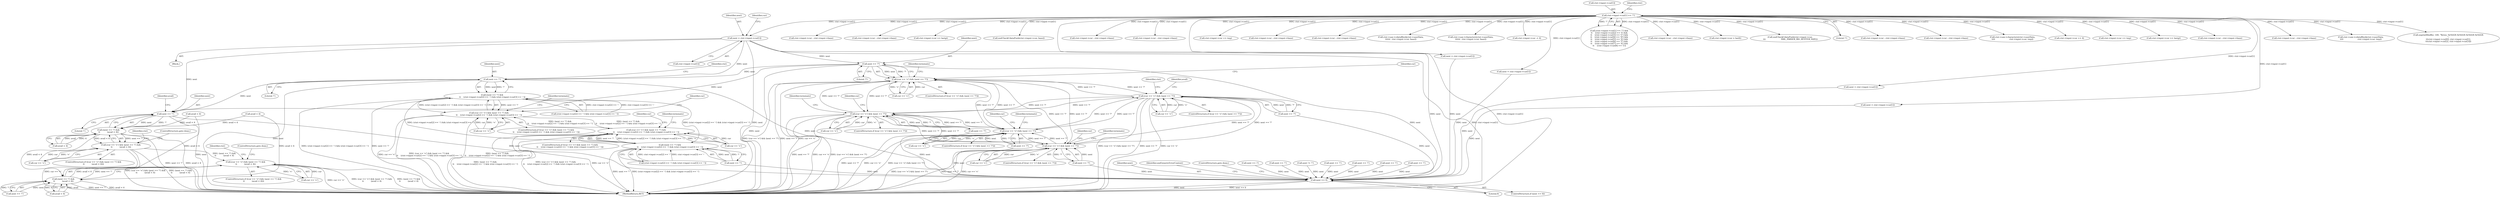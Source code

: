 digraph "0_Chrome_44a637b47793512bfb1d2589d43b8dc492a97629_1@array" {
"1002437" [label="(Call,next = ctxt->input->cur[1])"];
"1001408" [label="(Call,ctxt->input->cur[1] == '!')"];
"1002451" [label="(Call,next == '?')"];
"1002447" [label="(Call,(cur == '<') && (next == '?'))"];
"1000604" [label="(Call,(cur == '<') && (next == '?'))"];
"1001291" [label="(Call,(cur == '<') && (next == '?'))"];
"1002077" [label="(Call,(cur == '<') && (next == '?'))"];
"1002644" [label="(Call,(cur == '<') && (next == '?'))"];
"1002479" [label="(Call,next == '!')"];
"1002478" [label="(Call,(next == '!') &&\n\t\t    (ctxt->input->cur[2] == '-') && (ctxt->input->cur[3] == '-'))"];
"1002474" [label="(Call,(cur == '<') && (next == '!') &&\n\t\t    (ctxt->input->cur[2] == '-') && (ctxt->input->cur[3] == '-'))"];
"1002676" [label="(Call,(cur == '<') && (next == '!') &&\n\t\t    (ctxt->input->cur[2] == '-') && (ctxt->input->cur[3] == '-'))"];
"1002680" [label="(Call,(next == '!') &&\n\t\t    (ctxt->input->cur[2] == '-') && (ctxt->input->cur[3] == '-'))"];
"1002531" [label="(Call,next == '!')"];
"1002530" [label="(Call,(next == '!') &&\n\t\t           (avail < 4))"];
"1002526" [label="(Call,(cur == '<') && (next == '!') &&\n\t\t           (avail < 4))"];
"1002728" [label="(Call,(cur == '<') && (next == '!') &&\n\t\t           (avail < 4))"];
"1002732" [label="(Call,(next == '!') &&\n\t\t           (avail < 4))"];
"1003103" [label="(Call,next == 0)"];
"1000949" [label="(Call,ctxt->input->cur >= lastgt)"];
"1002475" [label="(Call,cur == '<')"];
"1001290" [label="(ControlStructure,if ((cur == '<') && (next == '?')))"];
"1002534" [label="(Call,avail < 4)"];
"1002740" [label="(ControlStructure,goto done;)"];
"1002728" [label="(Call,(cur == '<') && (next == '!') &&\n\t\t           (avail < 4))"];
"1002018" [label="(Call,ctxt->input->cur - ctxt->input->base)"];
"1002528" [label="(Identifier,cur)"];
"1002451" [label="(Call,next == '?')"];
"1002676" [label="(Call,(cur == '<') && (next == '!') &&\n\t\t    (ctxt->input->cur[2] == '-') && (ctxt->input->cur[3] == '-'))"];
"1000316" [label="(Call,ctxt->input->cur - ctxt->input->base)"];
"1001804" [label="(Call,ctxt->sax->cdataBlock(ctxt->userData,\n\t\t\t\t                      ctxt->input->cur, tmp))"];
"1002458" [label="(Identifier,terminate)"];
"1003285" [label="(Call,snprintf(buffer, 149, \"Bytes: 0x%02X 0x%02X 0x%02X 0x%02X\n\",\n\t\t\tctxt->input->cur[0], ctxt->input->cur[1],\n\t\t\tctxt->input->cur[2], ctxt->input->cur[3]))"];
"1002707" [label="(Identifier,terminate)"];
"1000373" [label="(Call,ctxt->input->cur - ctxt->input->base)"];
"1002543" [label="(Identifier,ctxt)"];
"1002533" [label="(Literal,'!')"];
"1002527" [label="(Call,cur == '<')"];
"1001302" [label="(Identifier,terminate)"];
"1002474" [label="(Call,(cur == '<') && (next == '!') &&\n\t\t    (ctxt->input->cur[2] == '-') && (ctxt->input->cur[3] == '-'))"];
"1002171" [label="(Call,next == '!')"];
"1002412" [label="(Call,ctxt->input->cur - ctxt->input->base)"];
"1002088" [label="(Identifier,terminate)"];
"1002730" [label="(Identifier,cur)"];
"1002067" [label="(Call,next = ctxt->input->cur[1])"];
"1002437" [label="(Call,next = ctxt->input->cur[1])"];
"1001502" [label="(Call,next == '!')"];
"1001640" [label="(Call,ctxt->input->cur >= lastgt)"];
"1002452" [label="(Identifier,next)"];
"1002645" [label="(Call,cur == '<')"];
"1000603" [label="(ControlStructure,if ((cur == '<') && (next == '?')))"];
"1001255" [label="(Call,next = ctxt->input->cur[1])"];
"1003104" [label="(Identifier,next)"];
"1003107" [label="(Identifier,xmlGenericErrorContext)"];
"1001846" [label="(Call,xmlCheckCdataPush(ctxt->input->cur, base))"];
"1002526" [label="(Call,(cur == '<') && (next == '!') &&\n\t\t           (avail < 4))"];
"1002585" [label="(Call,ctxt->input->cur - ctxt->input->base)"];
"1002078" [label="(Call,cur == '<')"];
"1002675" [label="(ControlStructure,if ((cur == '<') && (next == '!') &&\n\t\t    (ctxt->input->cur[2] == '-') && (ctxt->input->cur[3] == '-')))"];
"1002678" [label="(Identifier,cur)"];
"1002525" [label="(ControlStructure,if ((cur == '<') && (next == '!') &&\n\t\t           (avail < 4)))"];
"1003109" [label="(ControlStructure,goto done;)"];
"1002448" [label="(Call,cur == '<')"];
"1002784" [label="(Call,ctxt->input->cur - ctxt->input->base)"];
"1002438" [label="(Identifier,next)"];
"1002111" [label="(Identifier,cur)"];
"1002479" [label="(Call,next == '!')"];
"1002478" [label="(Call,(next == '!') &&\n\t\t    (ctxt->input->cur[2] == '-') && (ctxt->input->cur[3] == '-'))"];
"1002634" [label="(Call,next = ctxt->input->cur[1])"];
"1003105" [label="(Literal,0)"];
"1002481" [label="(Literal,'!')"];
"1000544" [label="(Call,next = ctxt->input->cur[1])"];
"1002439" [label="(Call,ctxt->input->cur[1])"];
"1002076" [label="(ControlStructure,if ((cur == '<') && (next == '?')))"];
"1002530" [label="(Call,(next == '!') &&\n\t\t           (avail < 4))"];
"1002538" [label="(ControlStructure,goto done;)"];
"1002487" [label="(Identifier,ctxt)"];
"1002643" [label="(ControlStructure,if ((cur == '<') && (next == '?')))"];
"1001866" [label="(Call,ctxt->input->cur += tmp)"];
"1002609" [label="(Call,ctxt->input->cur - ctxt->input->base)"];
"1002744" [label="(Identifier,ctxt)"];
"1002081" [label="(Call,next == '?')"];
"1002388" [label="(Call,ctxt->input->cur - ctxt->input->base)"];
"1002476" [label="(Identifier,cur)"];
"1002482" [label="(Call,(ctxt->input->cur[2] == '-') && (ctxt->input->cur[3] == '-'))"];
"1000809" [label="(Identifier,ctxt)"];
"1000605" [label="(Call,cur == '<')"];
"1002655" [label="(Identifier,terminate)"];
"1002480" [label="(Identifier,next)"];
"1002736" [label="(Call,avail < 4)"];
"1001953" [label="(Call,ctxt->sax->cdataBlock(ctxt->userData,\n\t\t\t\t\t\t  ctxt->input->cur, base))"];
"1001361" [label="(Call,avail < 4)"];
"1001409" [label="(Call,ctxt->input->cur[1])"];
"1002680" [label="(Call,(next == '!') &&\n\t\t    (ctxt->input->cur[2] == '-') && (ctxt->input->cur[3] == '-'))"];
"1002449" [label="(Identifier,cur)"];
"1000614" [label="(Identifier,avail)"];
"1001972" [label="(Call,ctxt->sax->characters(ctxt->userData,\n\t\t\t\t\t\t  ctxt->input->cur, base))"];
"1002453" [label="(Literal,'?')"];
"1002531" [label="(Call,next == '!')"];
"1001379" [label="(Call,ctxt->input->cur -= 4)"];
"1002535" [label="(Identifier,avail)"];
"1001408" [label="(Call,ctxt->input->cur[1] == '!')"];
"1003319" [label="(MethodReturn,RET)"];
"1003103" [label="(Call,next == 0)"];
"1001279" [label="(Call,next == '/')"];
"1001407" [label="(Call,(ctxt->input->cur[1] == '!') &&\n\t\t    (ctxt->input->cur[2] == '[') &&\n\t\t    (ctxt->input->cur[3] == 'C') &&\n\t\t    (ctxt->input->cur[4] == 'D') &&\n\t\t    (ctxt->input->cur[5] == 'A') &&\n\t\t    (ctxt->input->cur[6] == 'T') &&\n\t\t    (ctxt->input->cur[7] == 'A') &&\n\t\t    (ctxt->input->cur[8] == '['))"];
"1002446" [label="(ControlStructure,if ((cur == '<') && (next == '?')))"];
"1002340" [label="(Call,next == '!')"];
"1001422" [label="(Identifier,ctxt)"];
"1002644" [label="(Call,(cur == '<') && (next == '?'))"];
"1000460" [label="(Call,ctxt->input->cur - ctxt->input->base)"];
"1002677" [label="(Call,cur == '<')"];
"1001319" [label="(Call,next != '!')"];
"1001291" [label="(Call,(cur == '<') && (next == '?'))"];
"1001557" [label="(Call,ctxt->input->cur > lastlt)"];
"1002733" [label="(Call,next == '!')"];
"1002447" [label="(Call,(cur == '<') && (next == '?'))"];
"1002684" [label="(Call,(ctxt->input->cur[2] == '-') && (ctxt->input->cur[3] == '-'))"];
"1002077" [label="(Call,(cur == '<') && (next == '?'))"];
"1002681" [label="(Call,next == '!')"];
"1002727" [label="(ControlStructure,if ((cur == '<') && (next == '!') &&\n\t\t           (avail < 4)))"];
"1001760" [label="(Call,xmlCheckCdataPush(ctxt->input->cur, \n\t\t\t                        XML_PARSER_BIG_BUFFER_SIZE))"];
"1000494" [label="(Call,avail < 4)"];
"1002505" [label="(Identifier,terminate)"];
"1001416" [label="(Literal,'!')"];
"1002532" [label="(Identifier,next)"];
"1001901" [label="(Call,ctxt->input->cur - ctxt->input->base)"];
"1003102" [label="(ControlStructure,if (next == 0))"];
"1001292" [label="(Call,cur == '<')"];
"1002732" [label="(Call,(next == '!') &&\n\t\t           (avail < 4))"];
"1002648" [label="(Call,next == '?')"];
"1002042" [label="(Call,ctxt->input->cur - ctxt->input->base)"];
"1001317" [label="(Identifier,cur)"];
"1001336" [label="(Call,next == '!')"];
"1002729" [label="(Call,cur == '<')"];
"1002473" [label="(ControlStructure,if ((cur == '<') && (next == '!') &&\n\t\t    (ctxt->input->cur[2] == '-') && (ctxt->input->cur[3] == '-')))"];
"1000480" [label="(Block,)"];
"1000604" [label="(Call,(cur == '<') && (next == '?'))"];
"1001295" [label="(Call,next == '?')"];
"1001823" [label="(Call,ctxt->sax->characters(ctxt->userData,\n\t\t\t\t                      ctxt->input->cur, tmp))"];
"1001365" [label="(Call,ctxt->input->cur += 4)"];
"1001776" [label="(Call,ctxt->input->cur += tmp)"];
"1000608" [label="(Call,next == '?')"];
"1002114" [label="(Call,next == '!')"];
"1002437" -> "1000480"  [label="AST: "];
"1002437" -> "1002439"  [label="CFG: "];
"1002438" -> "1002437"  [label="AST: "];
"1002439" -> "1002437"  [label="AST: "];
"1002449" -> "1002437"  [label="CFG: "];
"1002437" -> "1003319"  [label="DDG: next"];
"1002437" -> "1003319"  [label="DDG: ctxt->input->cur[1]"];
"1001408" -> "1002437"  [label="DDG: ctxt->input->cur[1]"];
"1002437" -> "1002451"  [label="DDG: next"];
"1002437" -> "1002479"  [label="DDG: next"];
"1002437" -> "1002531"  [label="DDG: next"];
"1002437" -> "1003103"  [label="DDG: next"];
"1001408" -> "1001407"  [label="AST: "];
"1001408" -> "1001416"  [label="CFG: "];
"1001409" -> "1001408"  [label="AST: "];
"1001416" -> "1001408"  [label="AST: "];
"1001422" -> "1001408"  [label="CFG: "];
"1001407" -> "1001408"  [label="CFG: "];
"1001408" -> "1003319"  [label="DDG: ctxt->input->cur[1]"];
"1001408" -> "1000316"  [label="DDG: ctxt->input->cur[1]"];
"1001408" -> "1000373"  [label="DDG: ctxt->input->cur[1]"];
"1001408" -> "1000460"  [label="DDG: ctxt->input->cur[1]"];
"1001408" -> "1000544"  [label="DDG: ctxt->input->cur[1]"];
"1001408" -> "1000949"  [label="DDG: ctxt->input->cur[1]"];
"1001408" -> "1001255"  [label="DDG: ctxt->input->cur[1]"];
"1001408" -> "1001365"  [label="DDG: ctxt->input->cur[1]"];
"1001408" -> "1001379"  [label="DDG: ctxt->input->cur[1]"];
"1001408" -> "1001407"  [label="DDG: ctxt->input->cur[1]"];
"1001408" -> "1001407"  [label="DDG: '!'"];
"1001408" -> "1001557"  [label="DDG: ctxt->input->cur[1]"];
"1001408" -> "1001640"  [label="DDG: ctxt->input->cur[1]"];
"1001408" -> "1001760"  [label="DDG: ctxt->input->cur[1]"];
"1001408" -> "1001776"  [label="DDG: ctxt->input->cur[1]"];
"1001408" -> "1001804"  [label="DDG: ctxt->input->cur[1]"];
"1001408" -> "1001823"  [label="DDG: ctxt->input->cur[1]"];
"1001408" -> "1001846"  [label="DDG: ctxt->input->cur[1]"];
"1001408" -> "1001866"  [label="DDG: ctxt->input->cur[1]"];
"1001408" -> "1001901"  [label="DDG: ctxt->input->cur[1]"];
"1001408" -> "1001953"  [label="DDG: ctxt->input->cur[1]"];
"1001408" -> "1001972"  [label="DDG: ctxt->input->cur[1]"];
"1001408" -> "1002018"  [label="DDG: ctxt->input->cur[1]"];
"1001408" -> "1002042"  [label="DDG: ctxt->input->cur[1]"];
"1001408" -> "1002067"  [label="DDG: ctxt->input->cur[1]"];
"1001408" -> "1002388"  [label="DDG: ctxt->input->cur[1]"];
"1001408" -> "1002412"  [label="DDG: ctxt->input->cur[1]"];
"1001408" -> "1002585"  [label="DDG: ctxt->input->cur[1]"];
"1001408" -> "1002609"  [label="DDG: ctxt->input->cur[1]"];
"1001408" -> "1002634"  [label="DDG: ctxt->input->cur[1]"];
"1001408" -> "1002784"  [label="DDG: ctxt->input->cur[1]"];
"1001408" -> "1003285"  [label="DDG: ctxt->input->cur[1]"];
"1002451" -> "1002447"  [label="AST: "];
"1002451" -> "1002453"  [label="CFG: "];
"1002452" -> "1002451"  [label="AST: "];
"1002453" -> "1002451"  [label="AST: "];
"1002447" -> "1002451"  [label="CFG: "];
"1002451" -> "1003319"  [label="DDG: next"];
"1002451" -> "1002447"  [label="DDG: next"];
"1002451" -> "1002447"  [label="DDG: '?'"];
"1002451" -> "1002479"  [label="DDG: next"];
"1002451" -> "1002531"  [label="DDG: next"];
"1002451" -> "1003103"  [label="DDG: next"];
"1002447" -> "1002446"  [label="AST: "];
"1002447" -> "1002448"  [label="CFG: "];
"1002448" -> "1002447"  [label="AST: "];
"1002458" -> "1002447"  [label="CFG: "];
"1002476" -> "1002447"  [label="CFG: "];
"1002447" -> "1003319"  [label="DDG: next == '?'"];
"1002447" -> "1003319"  [label="DDG: cur == '<'"];
"1002447" -> "1003319"  [label="DDG: (cur == '<') && (next == '?')"];
"1002447" -> "1000604"  [label="DDG: next == '?'"];
"1002447" -> "1001291"  [label="DDG: next == '?'"];
"1002447" -> "1002077"  [label="DDG: next == '?'"];
"1002448" -> "1002447"  [label="DDG: cur"];
"1002448" -> "1002447"  [label="DDG: '<'"];
"1001291" -> "1002447"  [label="DDG: next == '?'"];
"1002644" -> "1002447"  [label="DDG: next == '?'"];
"1002077" -> "1002447"  [label="DDG: next == '?'"];
"1000604" -> "1002447"  [label="DDG: next == '?'"];
"1002447" -> "1002644"  [label="DDG: next == '?'"];
"1000604" -> "1000603"  [label="AST: "];
"1000604" -> "1000605"  [label="CFG: "];
"1000604" -> "1000608"  [label="CFG: "];
"1000605" -> "1000604"  [label="AST: "];
"1000608" -> "1000604"  [label="AST: "];
"1000614" -> "1000604"  [label="CFG: "];
"1000809" -> "1000604"  [label="CFG: "];
"1000604" -> "1003319"  [label="DDG: next == '?'"];
"1000604" -> "1003319"  [label="DDG: (cur == '<') && (next == '?')"];
"1000604" -> "1003319"  [label="DDG: cur == '<'"];
"1000605" -> "1000604"  [label="DDG: cur"];
"1000605" -> "1000604"  [label="DDG: '<'"];
"1001291" -> "1000604"  [label="DDG: next == '?'"];
"1002644" -> "1000604"  [label="DDG: next == '?'"];
"1002077" -> "1000604"  [label="DDG: next == '?'"];
"1000608" -> "1000604"  [label="DDG: next"];
"1000608" -> "1000604"  [label="DDG: '?'"];
"1000604" -> "1001291"  [label="DDG: next == '?'"];
"1000604" -> "1002077"  [label="DDG: next == '?'"];
"1000604" -> "1002644"  [label="DDG: next == '?'"];
"1001291" -> "1001290"  [label="AST: "];
"1001291" -> "1001292"  [label="CFG: "];
"1001291" -> "1001295"  [label="CFG: "];
"1001292" -> "1001291"  [label="AST: "];
"1001295" -> "1001291"  [label="AST: "];
"1001302" -> "1001291"  [label="CFG: "];
"1001317" -> "1001291"  [label="CFG: "];
"1001291" -> "1003319"  [label="DDG: next == '?'"];
"1001291" -> "1003319"  [label="DDG: cur == '<'"];
"1001291" -> "1003319"  [label="DDG: (cur == '<') && (next == '?')"];
"1001292" -> "1001291"  [label="DDG: cur"];
"1001292" -> "1001291"  [label="DDG: '<'"];
"1002644" -> "1001291"  [label="DDG: next == '?'"];
"1002077" -> "1001291"  [label="DDG: next == '?'"];
"1001295" -> "1001291"  [label="DDG: next"];
"1001295" -> "1001291"  [label="DDG: '?'"];
"1001291" -> "1002077"  [label="DDG: next == '?'"];
"1001291" -> "1002644"  [label="DDG: next == '?'"];
"1002077" -> "1002076"  [label="AST: "];
"1002077" -> "1002078"  [label="CFG: "];
"1002077" -> "1002081"  [label="CFG: "];
"1002078" -> "1002077"  [label="AST: "];
"1002081" -> "1002077"  [label="AST: "];
"1002088" -> "1002077"  [label="CFG: "];
"1002111" -> "1002077"  [label="CFG: "];
"1002077" -> "1003319"  [label="DDG: next == '?'"];
"1002077" -> "1003319"  [label="DDG: cur == '<'"];
"1002077" -> "1003319"  [label="DDG: (cur == '<') && (next == '?')"];
"1002078" -> "1002077"  [label="DDG: cur"];
"1002078" -> "1002077"  [label="DDG: '<'"];
"1002644" -> "1002077"  [label="DDG: next == '?'"];
"1002081" -> "1002077"  [label="DDG: next"];
"1002081" -> "1002077"  [label="DDG: '?'"];
"1002077" -> "1002644"  [label="DDG: next == '?'"];
"1002644" -> "1002643"  [label="AST: "];
"1002644" -> "1002645"  [label="CFG: "];
"1002644" -> "1002648"  [label="CFG: "];
"1002645" -> "1002644"  [label="AST: "];
"1002648" -> "1002644"  [label="AST: "];
"1002655" -> "1002644"  [label="CFG: "];
"1002678" -> "1002644"  [label="CFG: "];
"1002644" -> "1003319"  [label="DDG: next == '?'"];
"1002644" -> "1003319"  [label="DDG: cur == '<'"];
"1002644" -> "1003319"  [label="DDG: (cur == '<') && (next == '?')"];
"1002645" -> "1002644"  [label="DDG: cur"];
"1002645" -> "1002644"  [label="DDG: '<'"];
"1002648" -> "1002644"  [label="DDG: next"];
"1002648" -> "1002644"  [label="DDG: '?'"];
"1002479" -> "1002478"  [label="AST: "];
"1002479" -> "1002481"  [label="CFG: "];
"1002480" -> "1002479"  [label="AST: "];
"1002481" -> "1002479"  [label="AST: "];
"1002487" -> "1002479"  [label="CFG: "];
"1002478" -> "1002479"  [label="CFG: "];
"1002479" -> "1003319"  [label="DDG: next"];
"1002479" -> "1002478"  [label="DDG: next"];
"1002479" -> "1002478"  [label="DDG: '!'"];
"1002479" -> "1002531"  [label="DDG: next"];
"1002479" -> "1003103"  [label="DDG: next"];
"1002478" -> "1002474"  [label="AST: "];
"1002478" -> "1002482"  [label="CFG: "];
"1002482" -> "1002478"  [label="AST: "];
"1002474" -> "1002478"  [label="CFG: "];
"1002478" -> "1003319"  [label="DDG: next == '!'"];
"1002478" -> "1003319"  [label="DDG: (ctxt->input->cur[2] == '-') && (ctxt->input->cur[3] == '-')"];
"1002478" -> "1002474"  [label="DDG: next == '!'"];
"1002478" -> "1002474"  [label="DDG: (ctxt->input->cur[2] == '-') && (ctxt->input->cur[3] == '-')"];
"1002680" -> "1002478"  [label="DDG: (ctxt->input->cur[2] == '-') && (ctxt->input->cur[3] == '-')"];
"1002482" -> "1002478"  [label="DDG: ctxt->input->cur[2] == '-'"];
"1002482" -> "1002478"  [label="DDG: ctxt->input->cur[3] == '-'"];
"1002478" -> "1002680"  [label="DDG: (ctxt->input->cur[2] == '-') && (ctxt->input->cur[3] == '-')"];
"1002474" -> "1002473"  [label="AST: "];
"1002474" -> "1002475"  [label="CFG: "];
"1002475" -> "1002474"  [label="AST: "];
"1002505" -> "1002474"  [label="CFG: "];
"1002528" -> "1002474"  [label="CFG: "];
"1002474" -> "1003319"  [label="DDG: (next == '!') &&\n\t\t    (ctxt->input->cur[2] == '-') && (ctxt->input->cur[3] == '-')"];
"1002474" -> "1003319"  [label="DDG: (cur == '<') && (next == '!') &&\n\t\t    (ctxt->input->cur[2] == '-') && (ctxt->input->cur[3] == '-')"];
"1002474" -> "1003319"  [label="DDG: cur == '<'"];
"1002475" -> "1002474"  [label="DDG: cur"];
"1002475" -> "1002474"  [label="DDG: '<'"];
"1002676" -> "1002474"  [label="DDG: (next == '!') &&\n\t\t    (ctxt->input->cur[2] == '-') && (ctxt->input->cur[3] == '-')"];
"1002474" -> "1002676"  [label="DDG: (next == '!') &&\n\t\t    (ctxt->input->cur[2] == '-') && (ctxt->input->cur[3] == '-')"];
"1002676" -> "1002675"  [label="AST: "];
"1002676" -> "1002677"  [label="CFG: "];
"1002676" -> "1002680"  [label="CFG: "];
"1002677" -> "1002676"  [label="AST: "];
"1002680" -> "1002676"  [label="AST: "];
"1002707" -> "1002676"  [label="CFG: "];
"1002730" -> "1002676"  [label="CFG: "];
"1002676" -> "1003319"  [label="DDG: (next == '!') &&\n\t\t    (ctxt->input->cur[2] == '-') && (ctxt->input->cur[3] == '-')"];
"1002676" -> "1003319"  [label="DDG: (cur == '<') && (next == '!') &&\n\t\t    (ctxt->input->cur[2] == '-') && (ctxt->input->cur[3] == '-')"];
"1002676" -> "1003319"  [label="DDG: cur == '<'"];
"1002677" -> "1002676"  [label="DDG: cur"];
"1002677" -> "1002676"  [label="DDG: '<'"];
"1002680" -> "1002676"  [label="DDG: next == '!'"];
"1002680" -> "1002676"  [label="DDG: (ctxt->input->cur[2] == '-') && (ctxt->input->cur[3] == '-')"];
"1002680" -> "1002681"  [label="CFG: "];
"1002680" -> "1002684"  [label="CFG: "];
"1002681" -> "1002680"  [label="AST: "];
"1002684" -> "1002680"  [label="AST: "];
"1002680" -> "1003319"  [label="DDG: next == '!'"];
"1002680" -> "1003319"  [label="DDG: (ctxt->input->cur[2] == '-') && (ctxt->input->cur[3] == '-')"];
"1002681" -> "1002680"  [label="DDG: next"];
"1002681" -> "1002680"  [label="DDG: '!'"];
"1002684" -> "1002680"  [label="DDG: ctxt->input->cur[2] == '-'"];
"1002684" -> "1002680"  [label="DDG: ctxt->input->cur[3] == '-'"];
"1002531" -> "1002530"  [label="AST: "];
"1002531" -> "1002533"  [label="CFG: "];
"1002532" -> "1002531"  [label="AST: "];
"1002533" -> "1002531"  [label="AST: "];
"1002535" -> "1002531"  [label="CFG: "];
"1002530" -> "1002531"  [label="CFG: "];
"1002531" -> "1003319"  [label="DDG: next"];
"1002531" -> "1002530"  [label="DDG: next"];
"1002531" -> "1002530"  [label="DDG: '!'"];
"1002531" -> "1003103"  [label="DDG: next"];
"1002530" -> "1002526"  [label="AST: "];
"1002530" -> "1002534"  [label="CFG: "];
"1002534" -> "1002530"  [label="AST: "];
"1002526" -> "1002530"  [label="CFG: "];
"1002530" -> "1003319"  [label="DDG: avail < 4"];
"1002530" -> "1003319"  [label="DDG: next == '!'"];
"1002530" -> "1002526"  [label="DDG: next == '!'"];
"1002530" -> "1002526"  [label="DDG: avail < 4"];
"1002534" -> "1002530"  [label="DDG: avail"];
"1002534" -> "1002530"  [label="DDG: 4"];
"1000494" -> "1002530"  [label="DDG: avail < 4"];
"1001361" -> "1002530"  [label="DDG: avail < 4"];
"1002530" -> "1002732"  [label="DDG: avail < 4"];
"1002526" -> "1002525"  [label="AST: "];
"1002526" -> "1002527"  [label="CFG: "];
"1002527" -> "1002526"  [label="AST: "];
"1002538" -> "1002526"  [label="CFG: "];
"1002543" -> "1002526"  [label="CFG: "];
"1002526" -> "1003319"  [label="DDG: cur == '<'"];
"1002526" -> "1003319"  [label="DDG: (cur == '<') && (next == '!') &&\n\t\t           (avail < 4)"];
"1002526" -> "1003319"  [label="DDG: (next == '!') &&\n\t\t           (avail < 4)"];
"1002527" -> "1002526"  [label="DDG: cur"];
"1002527" -> "1002526"  [label="DDG: '<'"];
"1002526" -> "1002728"  [label="DDG: (next == '!') &&\n\t\t           (avail < 4)"];
"1002728" -> "1002727"  [label="AST: "];
"1002728" -> "1002729"  [label="CFG: "];
"1002728" -> "1002732"  [label="CFG: "];
"1002729" -> "1002728"  [label="AST: "];
"1002732" -> "1002728"  [label="AST: "];
"1002740" -> "1002728"  [label="CFG: "];
"1002744" -> "1002728"  [label="CFG: "];
"1002728" -> "1003319"  [label="DDG: (cur == '<') && (next == '!') &&\n\t\t           (avail < 4)"];
"1002728" -> "1003319"  [label="DDG: (next == '!') &&\n\t\t           (avail < 4)"];
"1002728" -> "1003319"  [label="DDG: cur == '<'"];
"1002729" -> "1002728"  [label="DDG: cur"];
"1002729" -> "1002728"  [label="DDG: '<'"];
"1002732" -> "1002728"  [label="DDG: next == '!'"];
"1002732" -> "1002728"  [label="DDG: avail < 4"];
"1002732" -> "1002733"  [label="CFG: "];
"1002732" -> "1002736"  [label="CFG: "];
"1002733" -> "1002732"  [label="AST: "];
"1002736" -> "1002732"  [label="AST: "];
"1002732" -> "1003319"  [label="DDG: next == '!'"];
"1002732" -> "1003319"  [label="DDG: avail < 4"];
"1002733" -> "1002732"  [label="DDG: next"];
"1002733" -> "1002732"  [label="DDG: '!'"];
"1002736" -> "1002732"  [label="DDG: avail"];
"1002736" -> "1002732"  [label="DDG: 4"];
"1000494" -> "1002732"  [label="DDG: avail < 4"];
"1001361" -> "1002732"  [label="DDG: avail < 4"];
"1003103" -> "1003102"  [label="AST: "];
"1003103" -> "1003105"  [label="CFG: "];
"1003104" -> "1003103"  [label="AST: "];
"1003105" -> "1003103"  [label="AST: "];
"1003107" -> "1003103"  [label="CFG: "];
"1003109" -> "1003103"  [label="CFG: "];
"1003103" -> "1003319"  [label="DDG: next"];
"1003103" -> "1003319"  [label="DDG: next == 0"];
"1001279" -> "1003103"  [label="DDG: next"];
"1001336" -> "1003103"  [label="DDG: next"];
"1001295" -> "1003103"  [label="DDG: next"];
"1001319" -> "1003103"  [label="DDG: next"];
"1001255" -> "1003103"  [label="DDG: next"];
"1000544" -> "1003103"  [label="DDG: next"];
"1002634" -> "1003103"  [label="DDG: next"];
"1002340" -> "1003103"  [label="DDG: next"];
"1002114" -> "1003103"  [label="DDG: next"];
"1000608" -> "1003103"  [label="DDG: next"];
"1002171" -> "1003103"  [label="DDG: next"];
"1002681" -> "1003103"  [label="DDG: next"];
"1002067" -> "1003103"  [label="DDG: next"];
"1002081" -> "1003103"  [label="DDG: next"];
"1001502" -> "1003103"  [label="DDG: next"];
"1002648" -> "1003103"  [label="DDG: next"];
}
